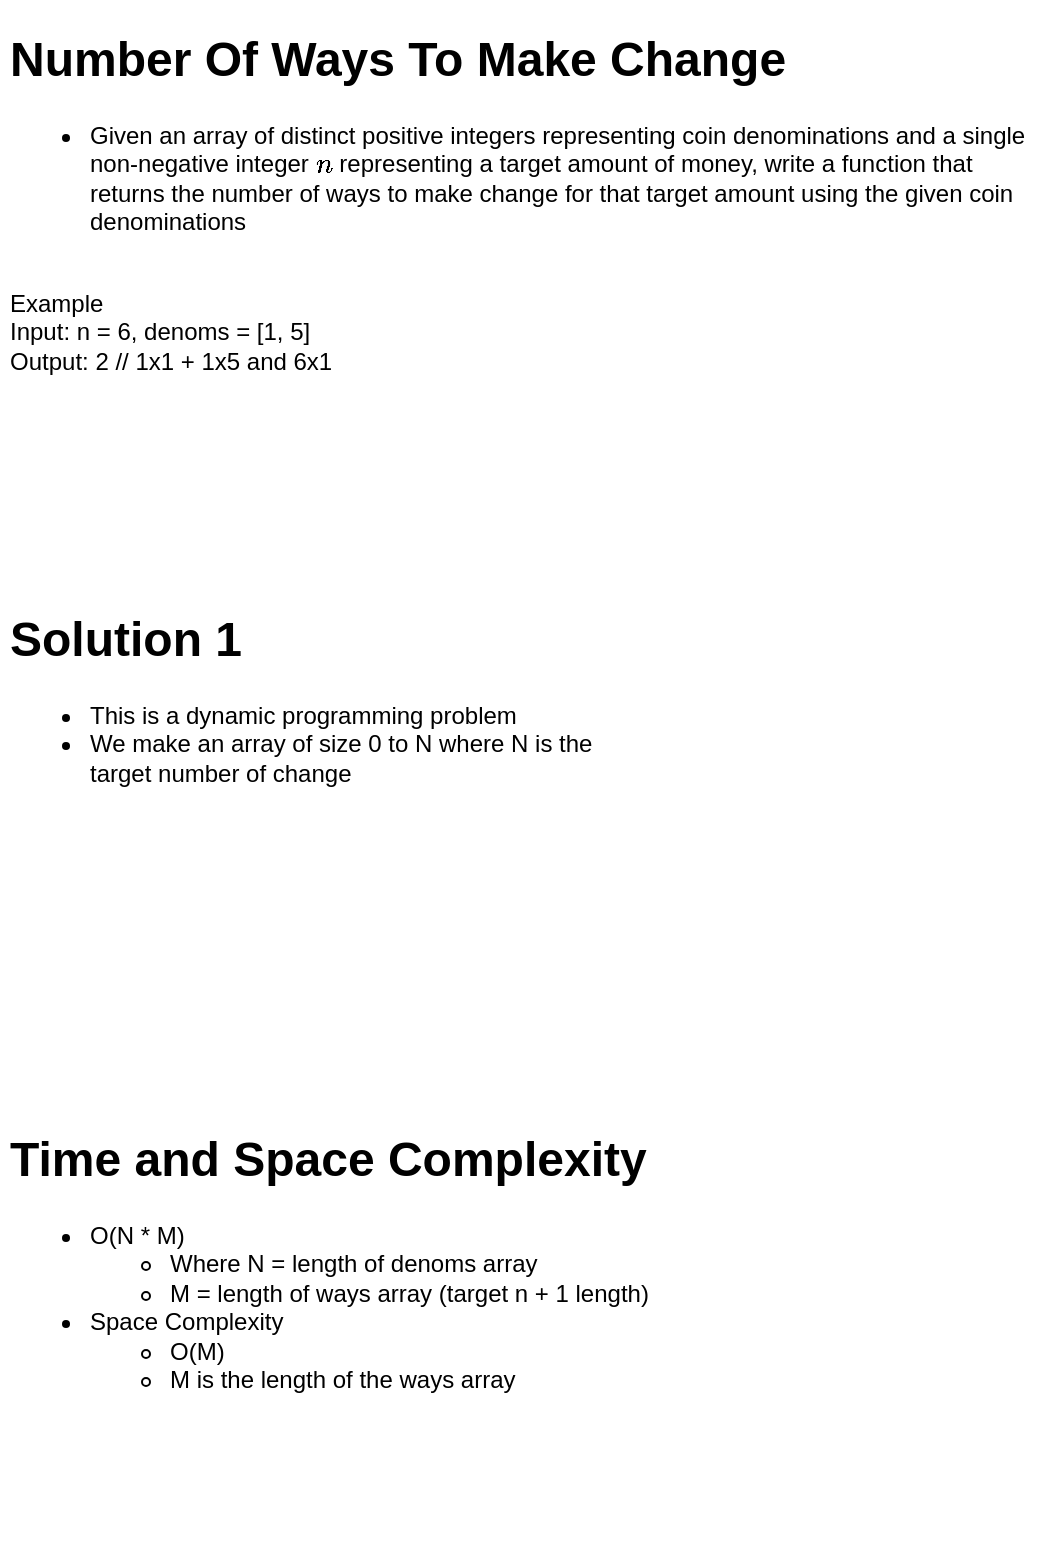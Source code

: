 <mxfile version="20.2.7" type="github">
  <diagram id="bvRMidae-dQ-9PohaLpu" name="Page-1">
    <mxGraphModel dx="428" dy="686" grid="1" gridSize="10" guides="1" tooltips="1" connect="1" arrows="1" fold="1" page="1" pageScale="1" pageWidth="1100" pageHeight="850" math="0" shadow="0">
      <root>
        <mxCell id="0" />
        <mxCell id="1" parent="0" />
        <mxCell id="5xTfPmVbU_wmoHjHkt57-1" value="&lt;h1&gt;Number Of Ways To Make Change&lt;/h1&gt;&lt;div&gt;&lt;ul&gt;&lt;li&gt;Given an array of distinct positive integers representing coin denominations and a single non-negative integer `n` representing a target amount of money, write a function that returns the number of ways to make change for that target amount using the given coin denominations&lt;/li&gt;&lt;/ul&gt;&lt;div&gt;&lt;br&gt;&lt;/div&gt;&lt;/div&gt;&lt;div&gt;Example&lt;/div&gt;&lt;div&gt;Input: n = 6, denoms = [1, 5]&lt;/div&gt;&lt;div&gt;Output: 2 // 1x1 + 1x5 and 6x1&lt;/div&gt;" style="text;html=1;strokeColor=none;fillColor=none;spacing=5;spacingTop=-20;whiteSpace=wrap;overflow=hidden;rounded=0;" vertex="1" parent="1">
          <mxGeometry x="30" y="40" width="520" height="220" as="geometry" />
        </mxCell>
        <mxCell id="5xTfPmVbU_wmoHjHkt57-2" value="&lt;h1&gt;Solution 1&lt;/h1&gt;&lt;p&gt;&lt;/p&gt;&lt;ul&gt;&lt;li&gt;This is a dynamic programming problem&lt;/li&gt;&lt;li&gt;We make an array of size 0 to N where N is the target number of change&lt;/li&gt;&lt;/ul&gt;&lt;p&gt;&lt;/p&gt;" style="text;html=1;strokeColor=none;fillColor=none;spacing=5;spacingTop=-20;whiteSpace=wrap;overflow=hidden;rounded=0;" vertex="1" parent="1">
          <mxGeometry x="30" y="330" width="310" height="210" as="geometry" />
        </mxCell>
        <mxCell id="5xTfPmVbU_wmoHjHkt57-4" value="&lt;h1&gt;Time and Space Complexity&lt;/h1&gt;&lt;p&gt;&lt;/p&gt;&lt;ul&gt;&lt;li&gt;O(N * M)&lt;/li&gt;&lt;ul&gt;&lt;li&gt;Where N = length of denoms array&lt;/li&gt;&lt;li&gt;M = length of ways array (target n + 1 length)&lt;/li&gt;&lt;/ul&gt;&lt;li&gt;Space Complexity&lt;/li&gt;&lt;ul&gt;&lt;li&gt;O(M)&lt;/li&gt;&lt;li&gt;M is the length of the ways array&lt;/li&gt;&lt;/ul&gt;&lt;/ul&gt;&lt;p&gt;&lt;/p&gt;" style="text;html=1;strokeColor=none;fillColor=none;spacing=5;spacingTop=-20;whiteSpace=wrap;overflow=hidden;rounded=0;" vertex="1" parent="1">
          <mxGeometry x="30" y="590" width="400" height="210" as="geometry" />
        </mxCell>
      </root>
    </mxGraphModel>
  </diagram>
</mxfile>
